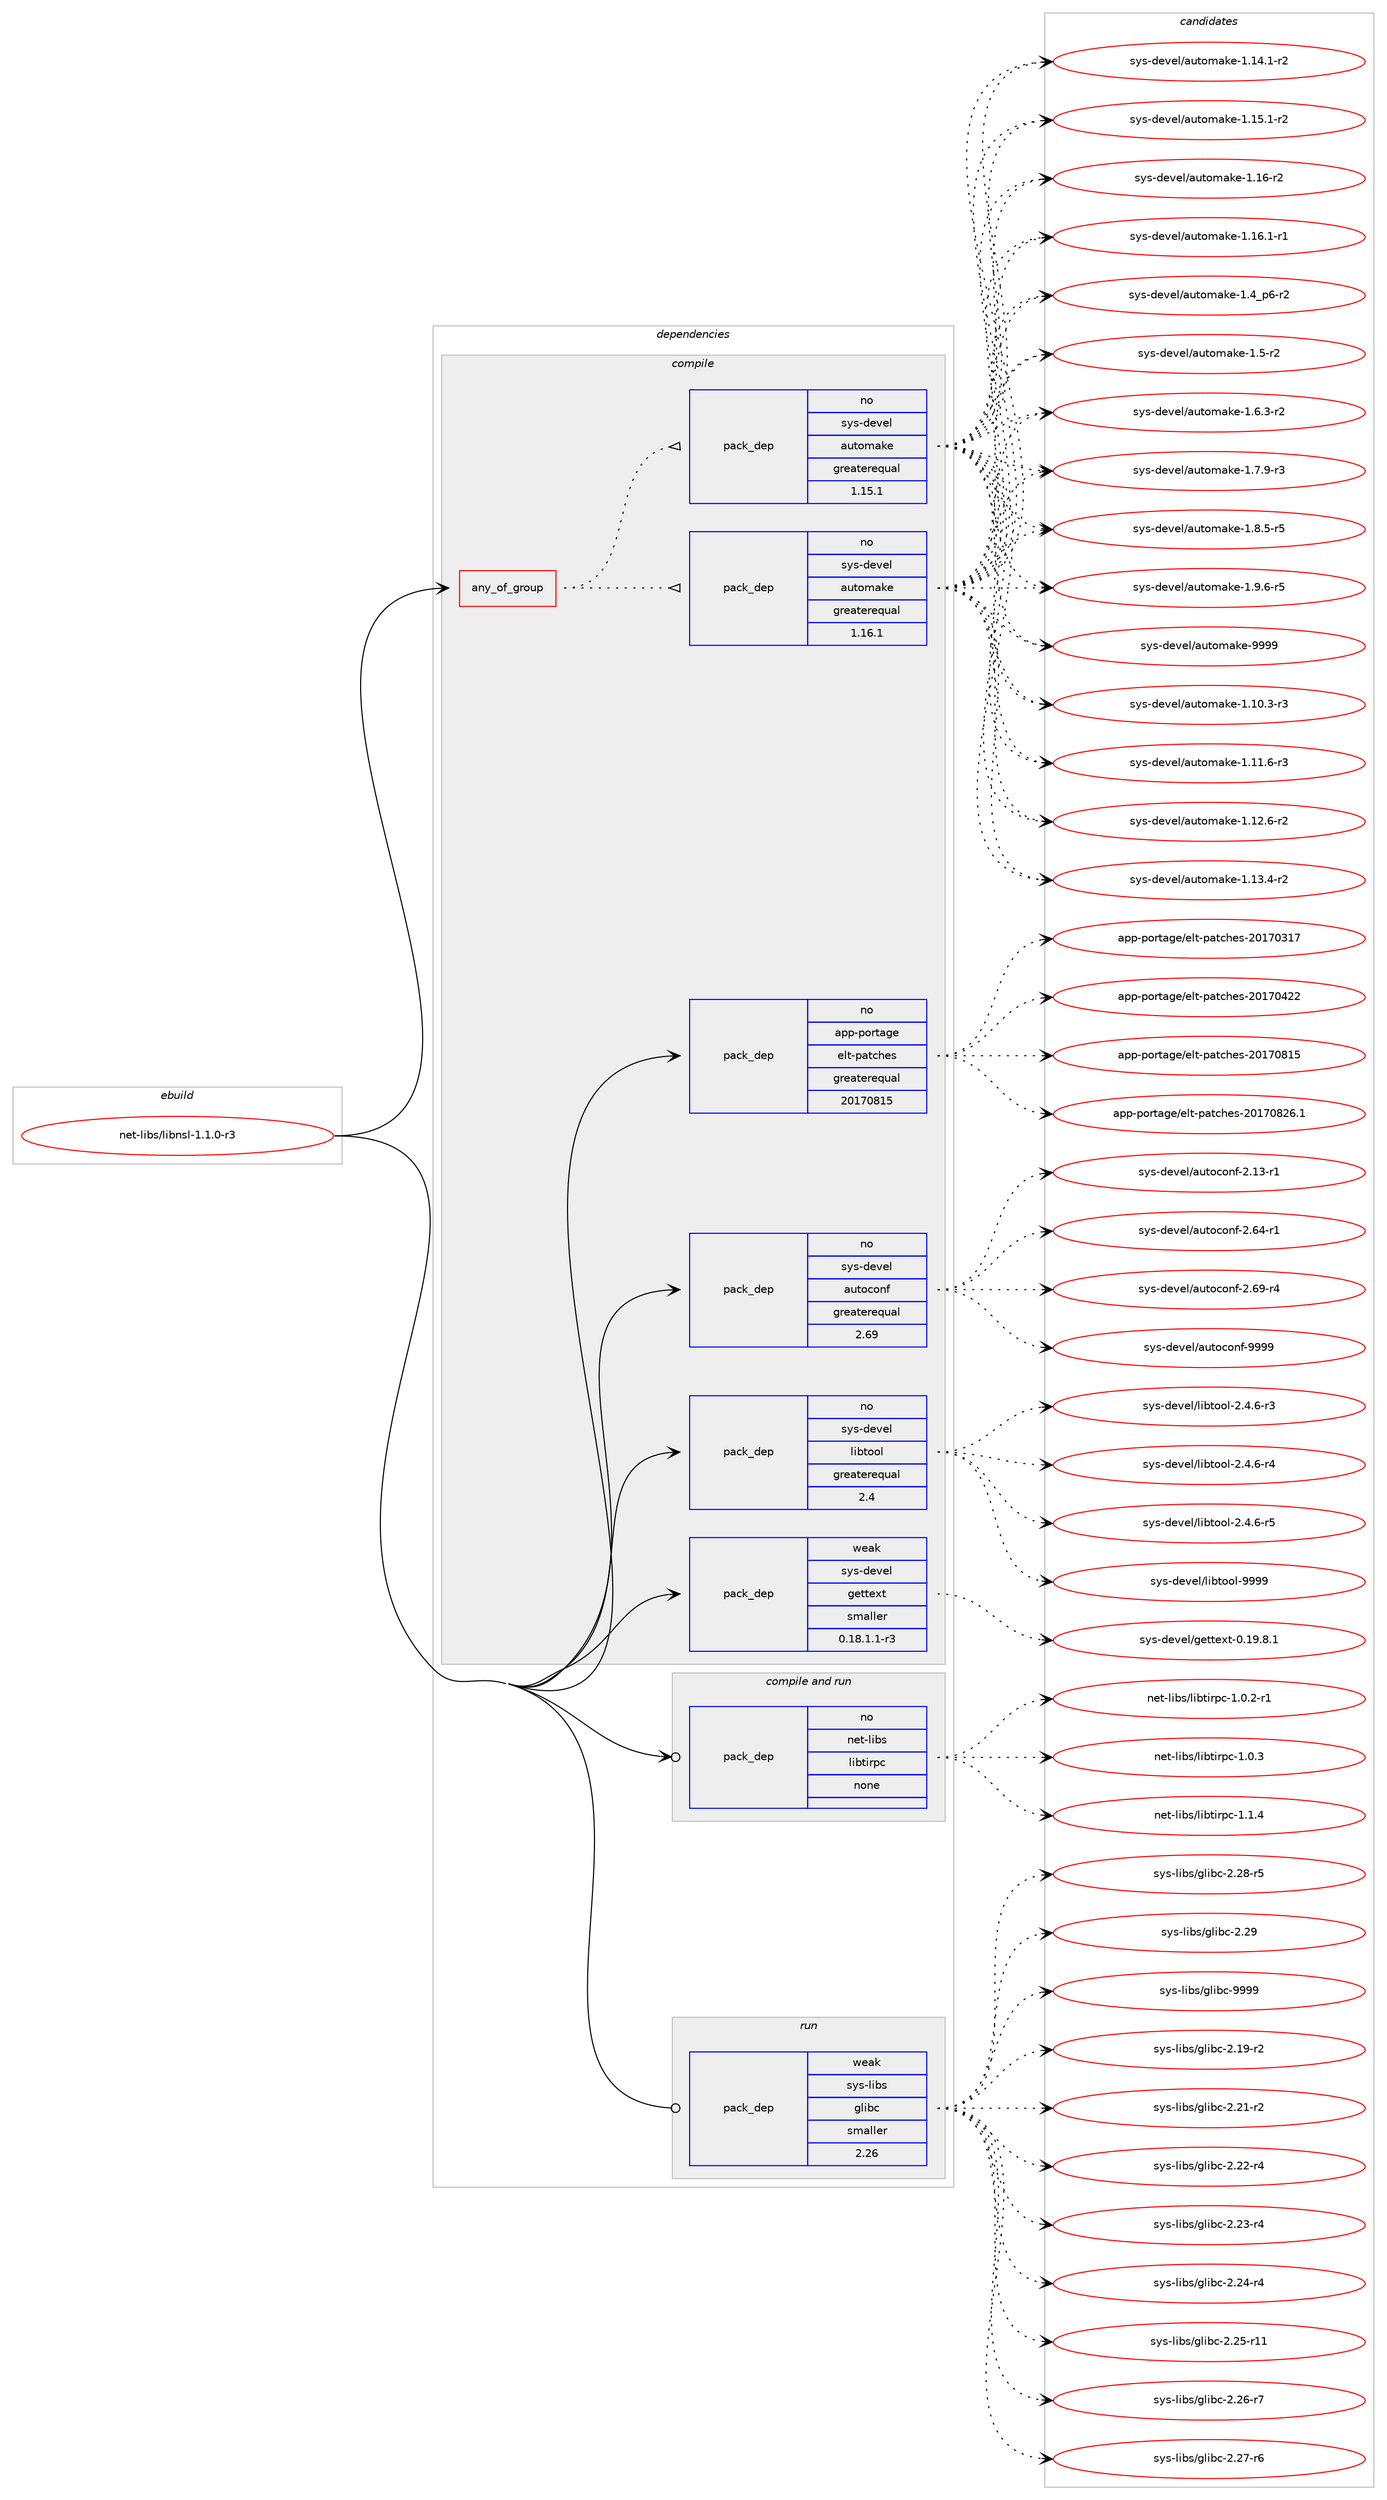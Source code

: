 digraph prolog {

# *************
# Graph options
# *************

newrank=true;
concentrate=true;
compound=true;
graph [rankdir=LR,fontname=Helvetica,fontsize=10,ranksep=1.5];#, ranksep=2.5, nodesep=0.2];
edge  [arrowhead=vee];
node  [fontname=Helvetica,fontsize=10];

# **********
# The ebuild
# **********

subgraph cluster_leftcol {
color=gray;
rank=same;
label=<<i>ebuild</i>>;
id [label="net-libs/libnsl-1.1.0-r3", color=red, width=4, href="../net-libs/libnsl-1.1.0-r3.svg"];
}

# ****************
# The dependencies
# ****************

subgraph cluster_midcol {
color=gray;
label=<<i>dependencies</i>>;
subgraph cluster_compile {
fillcolor="#eeeeee";
style=filled;
label=<<i>compile</i>>;
subgraph any26140 {
dependency1660013 [label=<<TABLE BORDER="0" CELLBORDER="1" CELLSPACING="0" CELLPADDING="4"><TR><TD CELLPADDING="10">any_of_group</TD></TR></TABLE>>, shape=none, color=red];subgraph pack1186839 {
dependency1660014 [label=<<TABLE BORDER="0" CELLBORDER="1" CELLSPACING="0" CELLPADDING="4" WIDTH="220"><TR><TD ROWSPAN="6" CELLPADDING="30">pack_dep</TD></TR><TR><TD WIDTH="110">no</TD></TR><TR><TD>sys-devel</TD></TR><TR><TD>automake</TD></TR><TR><TD>greaterequal</TD></TR><TR><TD>1.16.1</TD></TR></TABLE>>, shape=none, color=blue];
}
dependency1660013:e -> dependency1660014:w [weight=20,style="dotted",arrowhead="oinv"];
subgraph pack1186840 {
dependency1660015 [label=<<TABLE BORDER="0" CELLBORDER="1" CELLSPACING="0" CELLPADDING="4" WIDTH="220"><TR><TD ROWSPAN="6" CELLPADDING="30">pack_dep</TD></TR><TR><TD WIDTH="110">no</TD></TR><TR><TD>sys-devel</TD></TR><TR><TD>automake</TD></TR><TR><TD>greaterequal</TD></TR><TR><TD>1.15.1</TD></TR></TABLE>>, shape=none, color=blue];
}
dependency1660013:e -> dependency1660015:w [weight=20,style="dotted",arrowhead="oinv"];
}
id:e -> dependency1660013:w [weight=20,style="solid",arrowhead="vee"];
subgraph pack1186841 {
dependency1660016 [label=<<TABLE BORDER="0" CELLBORDER="1" CELLSPACING="0" CELLPADDING="4" WIDTH="220"><TR><TD ROWSPAN="6" CELLPADDING="30">pack_dep</TD></TR><TR><TD WIDTH="110">no</TD></TR><TR><TD>app-portage</TD></TR><TR><TD>elt-patches</TD></TR><TR><TD>greaterequal</TD></TR><TR><TD>20170815</TD></TR></TABLE>>, shape=none, color=blue];
}
id:e -> dependency1660016:w [weight=20,style="solid",arrowhead="vee"];
subgraph pack1186842 {
dependency1660017 [label=<<TABLE BORDER="0" CELLBORDER="1" CELLSPACING="0" CELLPADDING="4" WIDTH="220"><TR><TD ROWSPAN="6" CELLPADDING="30">pack_dep</TD></TR><TR><TD WIDTH="110">no</TD></TR><TR><TD>sys-devel</TD></TR><TR><TD>autoconf</TD></TR><TR><TD>greaterequal</TD></TR><TR><TD>2.69</TD></TR></TABLE>>, shape=none, color=blue];
}
id:e -> dependency1660017:w [weight=20,style="solid",arrowhead="vee"];
subgraph pack1186843 {
dependency1660018 [label=<<TABLE BORDER="0" CELLBORDER="1" CELLSPACING="0" CELLPADDING="4" WIDTH="220"><TR><TD ROWSPAN="6" CELLPADDING="30">pack_dep</TD></TR><TR><TD WIDTH="110">no</TD></TR><TR><TD>sys-devel</TD></TR><TR><TD>libtool</TD></TR><TR><TD>greaterequal</TD></TR><TR><TD>2.4</TD></TR></TABLE>>, shape=none, color=blue];
}
id:e -> dependency1660018:w [weight=20,style="solid",arrowhead="vee"];
subgraph pack1186844 {
dependency1660019 [label=<<TABLE BORDER="0" CELLBORDER="1" CELLSPACING="0" CELLPADDING="4" WIDTH="220"><TR><TD ROWSPAN="6" CELLPADDING="30">pack_dep</TD></TR><TR><TD WIDTH="110">weak</TD></TR><TR><TD>sys-devel</TD></TR><TR><TD>gettext</TD></TR><TR><TD>smaller</TD></TR><TR><TD>0.18.1.1-r3</TD></TR></TABLE>>, shape=none, color=blue];
}
id:e -> dependency1660019:w [weight=20,style="solid",arrowhead="vee"];
}
subgraph cluster_compileandrun {
fillcolor="#eeeeee";
style=filled;
label=<<i>compile and run</i>>;
subgraph pack1186845 {
dependency1660020 [label=<<TABLE BORDER="0" CELLBORDER="1" CELLSPACING="0" CELLPADDING="4" WIDTH="220"><TR><TD ROWSPAN="6" CELLPADDING="30">pack_dep</TD></TR><TR><TD WIDTH="110">no</TD></TR><TR><TD>net-libs</TD></TR><TR><TD>libtirpc</TD></TR><TR><TD>none</TD></TR><TR><TD></TD></TR></TABLE>>, shape=none, color=blue];
}
id:e -> dependency1660020:w [weight=20,style="solid",arrowhead="odotvee"];
}
subgraph cluster_run {
fillcolor="#eeeeee";
style=filled;
label=<<i>run</i>>;
subgraph pack1186846 {
dependency1660021 [label=<<TABLE BORDER="0" CELLBORDER="1" CELLSPACING="0" CELLPADDING="4" WIDTH="220"><TR><TD ROWSPAN="6" CELLPADDING="30">pack_dep</TD></TR><TR><TD WIDTH="110">weak</TD></TR><TR><TD>sys-libs</TD></TR><TR><TD>glibc</TD></TR><TR><TD>smaller</TD></TR><TR><TD>2.26</TD></TR></TABLE>>, shape=none, color=blue];
}
id:e -> dependency1660021:w [weight=20,style="solid",arrowhead="odot"];
}
}

# **************
# The candidates
# **************

subgraph cluster_choices {
rank=same;
color=gray;
label=<<i>candidates</i>>;

subgraph choice1186839 {
color=black;
nodesep=1;
choice11512111545100101118101108479711711611110997107101454946494846514511451 [label="sys-devel/automake-1.10.3-r3", color=red, width=4,href="../sys-devel/automake-1.10.3-r3.svg"];
choice11512111545100101118101108479711711611110997107101454946494946544511451 [label="sys-devel/automake-1.11.6-r3", color=red, width=4,href="../sys-devel/automake-1.11.6-r3.svg"];
choice11512111545100101118101108479711711611110997107101454946495046544511450 [label="sys-devel/automake-1.12.6-r2", color=red, width=4,href="../sys-devel/automake-1.12.6-r2.svg"];
choice11512111545100101118101108479711711611110997107101454946495146524511450 [label="sys-devel/automake-1.13.4-r2", color=red, width=4,href="../sys-devel/automake-1.13.4-r2.svg"];
choice11512111545100101118101108479711711611110997107101454946495246494511450 [label="sys-devel/automake-1.14.1-r2", color=red, width=4,href="../sys-devel/automake-1.14.1-r2.svg"];
choice11512111545100101118101108479711711611110997107101454946495346494511450 [label="sys-devel/automake-1.15.1-r2", color=red, width=4,href="../sys-devel/automake-1.15.1-r2.svg"];
choice1151211154510010111810110847971171161111099710710145494649544511450 [label="sys-devel/automake-1.16-r2", color=red, width=4,href="../sys-devel/automake-1.16-r2.svg"];
choice11512111545100101118101108479711711611110997107101454946495446494511449 [label="sys-devel/automake-1.16.1-r1", color=red, width=4,href="../sys-devel/automake-1.16.1-r1.svg"];
choice115121115451001011181011084797117116111109971071014549465295112544511450 [label="sys-devel/automake-1.4_p6-r2", color=red, width=4,href="../sys-devel/automake-1.4_p6-r2.svg"];
choice11512111545100101118101108479711711611110997107101454946534511450 [label="sys-devel/automake-1.5-r2", color=red, width=4,href="../sys-devel/automake-1.5-r2.svg"];
choice115121115451001011181011084797117116111109971071014549465446514511450 [label="sys-devel/automake-1.6.3-r2", color=red, width=4,href="../sys-devel/automake-1.6.3-r2.svg"];
choice115121115451001011181011084797117116111109971071014549465546574511451 [label="sys-devel/automake-1.7.9-r3", color=red, width=4,href="../sys-devel/automake-1.7.9-r3.svg"];
choice115121115451001011181011084797117116111109971071014549465646534511453 [label="sys-devel/automake-1.8.5-r5", color=red, width=4,href="../sys-devel/automake-1.8.5-r5.svg"];
choice115121115451001011181011084797117116111109971071014549465746544511453 [label="sys-devel/automake-1.9.6-r5", color=red, width=4,href="../sys-devel/automake-1.9.6-r5.svg"];
choice115121115451001011181011084797117116111109971071014557575757 [label="sys-devel/automake-9999", color=red, width=4,href="../sys-devel/automake-9999.svg"];
dependency1660014:e -> choice11512111545100101118101108479711711611110997107101454946494846514511451:w [style=dotted,weight="100"];
dependency1660014:e -> choice11512111545100101118101108479711711611110997107101454946494946544511451:w [style=dotted,weight="100"];
dependency1660014:e -> choice11512111545100101118101108479711711611110997107101454946495046544511450:w [style=dotted,weight="100"];
dependency1660014:e -> choice11512111545100101118101108479711711611110997107101454946495146524511450:w [style=dotted,weight="100"];
dependency1660014:e -> choice11512111545100101118101108479711711611110997107101454946495246494511450:w [style=dotted,weight="100"];
dependency1660014:e -> choice11512111545100101118101108479711711611110997107101454946495346494511450:w [style=dotted,weight="100"];
dependency1660014:e -> choice1151211154510010111810110847971171161111099710710145494649544511450:w [style=dotted,weight="100"];
dependency1660014:e -> choice11512111545100101118101108479711711611110997107101454946495446494511449:w [style=dotted,weight="100"];
dependency1660014:e -> choice115121115451001011181011084797117116111109971071014549465295112544511450:w [style=dotted,weight="100"];
dependency1660014:e -> choice11512111545100101118101108479711711611110997107101454946534511450:w [style=dotted,weight="100"];
dependency1660014:e -> choice115121115451001011181011084797117116111109971071014549465446514511450:w [style=dotted,weight="100"];
dependency1660014:e -> choice115121115451001011181011084797117116111109971071014549465546574511451:w [style=dotted,weight="100"];
dependency1660014:e -> choice115121115451001011181011084797117116111109971071014549465646534511453:w [style=dotted,weight="100"];
dependency1660014:e -> choice115121115451001011181011084797117116111109971071014549465746544511453:w [style=dotted,weight="100"];
dependency1660014:e -> choice115121115451001011181011084797117116111109971071014557575757:w [style=dotted,weight="100"];
}
subgraph choice1186840 {
color=black;
nodesep=1;
choice11512111545100101118101108479711711611110997107101454946494846514511451 [label="sys-devel/automake-1.10.3-r3", color=red, width=4,href="../sys-devel/automake-1.10.3-r3.svg"];
choice11512111545100101118101108479711711611110997107101454946494946544511451 [label="sys-devel/automake-1.11.6-r3", color=red, width=4,href="../sys-devel/automake-1.11.6-r3.svg"];
choice11512111545100101118101108479711711611110997107101454946495046544511450 [label="sys-devel/automake-1.12.6-r2", color=red, width=4,href="../sys-devel/automake-1.12.6-r2.svg"];
choice11512111545100101118101108479711711611110997107101454946495146524511450 [label="sys-devel/automake-1.13.4-r2", color=red, width=4,href="../sys-devel/automake-1.13.4-r2.svg"];
choice11512111545100101118101108479711711611110997107101454946495246494511450 [label="sys-devel/automake-1.14.1-r2", color=red, width=4,href="../sys-devel/automake-1.14.1-r2.svg"];
choice11512111545100101118101108479711711611110997107101454946495346494511450 [label="sys-devel/automake-1.15.1-r2", color=red, width=4,href="../sys-devel/automake-1.15.1-r2.svg"];
choice1151211154510010111810110847971171161111099710710145494649544511450 [label="sys-devel/automake-1.16-r2", color=red, width=4,href="../sys-devel/automake-1.16-r2.svg"];
choice11512111545100101118101108479711711611110997107101454946495446494511449 [label="sys-devel/automake-1.16.1-r1", color=red, width=4,href="../sys-devel/automake-1.16.1-r1.svg"];
choice115121115451001011181011084797117116111109971071014549465295112544511450 [label="sys-devel/automake-1.4_p6-r2", color=red, width=4,href="../sys-devel/automake-1.4_p6-r2.svg"];
choice11512111545100101118101108479711711611110997107101454946534511450 [label="sys-devel/automake-1.5-r2", color=red, width=4,href="../sys-devel/automake-1.5-r2.svg"];
choice115121115451001011181011084797117116111109971071014549465446514511450 [label="sys-devel/automake-1.6.3-r2", color=red, width=4,href="../sys-devel/automake-1.6.3-r2.svg"];
choice115121115451001011181011084797117116111109971071014549465546574511451 [label="sys-devel/automake-1.7.9-r3", color=red, width=4,href="../sys-devel/automake-1.7.9-r3.svg"];
choice115121115451001011181011084797117116111109971071014549465646534511453 [label="sys-devel/automake-1.8.5-r5", color=red, width=4,href="../sys-devel/automake-1.8.5-r5.svg"];
choice115121115451001011181011084797117116111109971071014549465746544511453 [label="sys-devel/automake-1.9.6-r5", color=red, width=4,href="../sys-devel/automake-1.9.6-r5.svg"];
choice115121115451001011181011084797117116111109971071014557575757 [label="sys-devel/automake-9999", color=red, width=4,href="../sys-devel/automake-9999.svg"];
dependency1660015:e -> choice11512111545100101118101108479711711611110997107101454946494846514511451:w [style=dotted,weight="100"];
dependency1660015:e -> choice11512111545100101118101108479711711611110997107101454946494946544511451:w [style=dotted,weight="100"];
dependency1660015:e -> choice11512111545100101118101108479711711611110997107101454946495046544511450:w [style=dotted,weight="100"];
dependency1660015:e -> choice11512111545100101118101108479711711611110997107101454946495146524511450:w [style=dotted,weight="100"];
dependency1660015:e -> choice11512111545100101118101108479711711611110997107101454946495246494511450:w [style=dotted,weight="100"];
dependency1660015:e -> choice11512111545100101118101108479711711611110997107101454946495346494511450:w [style=dotted,weight="100"];
dependency1660015:e -> choice1151211154510010111810110847971171161111099710710145494649544511450:w [style=dotted,weight="100"];
dependency1660015:e -> choice11512111545100101118101108479711711611110997107101454946495446494511449:w [style=dotted,weight="100"];
dependency1660015:e -> choice115121115451001011181011084797117116111109971071014549465295112544511450:w [style=dotted,weight="100"];
dependency1660015:e -> choice11512111545100101118101108479711711611110997107101454946534511450:w [style=dotted,weight="100"];
dependency1660015:e -> choice115121115451001011181011084797117116111109971071014549465446514511450:w [style=dotted,weight="100"];
dependency1660015:e -> choice115121115451001011181011084797117116111109971071014549465546574511451:w [style=dotted,weight="100"];
dependency1660015:e -> choice115121115451001011181011084797117116111109971071014549465646534511453:w [style=dotted,weight="100"];
dependency1660015:e -> choice115121115451001011181011084797117116111109971071014549465746544511453:w [style=dotted,weight="100"];
dependency1660015:e -> choice115121115451001011181011084797117116111109971071014557575757:w [style=dotted,weight="100"];
}
subgraph choice1186841 {
color=black;
nodesep=1;
choice97112112451121111141169710310147101108116451129711699104101115455048495548514955 [label="app-portage/elt-patches-20170317", color=red, width=4,href="../app-portage/elt-patches-20170317.svg"];
choice97112112451121111141169710310147101108116451129711699104101115455048495548525050 [label="app-portage/elt-patches-20170422", color=red, width=4,href="../app-portage/elt-patches-20170422.svg"];
choice97112112451121111141169710310147101108116451129711699104101115455048495548564953 [label="app-portage/elt-patches-20170815", color=red, width=4,href="../app-portage/elt-patches-20170815.svg"];
choice971121124511211111411697103101471011081164511297116991041011154550484955485650544649 [label="app-portage/elt-patches-20170826.1", color=red, width=4,href="../app-portage/elt-patches-20170826.1.svg"];
dependency1660016:e -> choice97112112451121111141169710310147101108116451129711699104101115455048495548514955:w [style=dotted,weight="100"];
dependency1660016:e -> choice97112112451121111141169710310147101108116451129711699104101115455048495548525050:w [style=dotted,weight="100"];
dependency1660016:e -> choice97112112451121111141169710310147101108116451129711699104101115455048495548564953:w [style=dotted,weight="100"];
dependency1660016:e -> choice971121124511211111411697103101471011081164511297116991041011154550484955485650544649:w [style=dotted,weight="100"];
}
subgraph choice1186842 {
color=black;
nodesep=1;
choice1151211154510010111810110847971171161119911111010245504649514511449 [label="sys-devel/autoconf-2.13-r1", color=red, width=4,href="../sys-devel/autoconf-2.13-r1.svg"];
choice1151211154510010111810110847971171161119911111010245504654524511449 [label="sys-devel/autoconf-2.64-r1", color=red, width=4,href="../sys-devel/autoconf-2.64-r1.svg"];
choice1151211154510010111810110847971171161119911111010245504654574511452 [label="sys-devel/autoconf-2.69-r4", color=red, width=4,href="../sys-devel/autoconf-2.69-r4.svg"];
choice115121115451001011181011084797117116111991111101024557575757 [label="sys-devel/autoconf-9999", color=red, width=4,href="../sys-devel/autoconf-9999.svg"];
dependency1660017:e -> choice1151211154510010111810110847971171161119911111010245504649514511449:w [style=dotted,weight="100"];
dependency1660017:e -> choice1151211154510010111810110847971171161119911111010245504654524511449:w [style=dotted,weight="100"];
dependency1660017:e -> choice1151211154510010111810110847971171161119911111010245504654574511452:w [style=dotted,weight="100"];
dependency1660017:e -> choice115121115451001011181011084797117116111991111101024557575757:w [style=dotted,weight="100"];
}
subgraph choice1186843 {
color=black;
nodesep=1;
choice1151211154510010111810110847108105981161111111084550465246544511451 [label="sys-devel/libtool-2.4.6-r3", color=red, width=4,href="../sys-devel/libtool-2.4.6-r3.svg"];
choice1151211154510010111810110847108105981161111111084550465246544511452 [label="sys-devel/libtool-2.4.6-r4", color=red, width=4,href="../sys-devel/libtool-2.4.6-r4.svg"];
choice1151211154510010111810110847108105981161111111084550465246544511453 [label="sys-devel/libtool-2.4.6-r5", color=red, width=4,href="../sys-devel/libtool-2.4.6-r5.svg"];
choice1151211154510010111810110847108105981161111111084557575757 [label="sys-devel/libtool-9999", color=red, width=4,href="../sys-devel/libtool-9999.svg"];
dependency1660018:e -> choice1151211154510010111810110847108105981161111111084550465246544511451:w [style=dotted,weight="100"];
dependency1660018:e -> choice1151211154510010111810110847108105981161111111084550465246544511452:w [style=dotted,weight="100"];
dependency1660018:e -> choice1151211154510010111810110847108105981161111111084550465246544511453:w [style=dotted,weight="100"];
dependency1660018:e -> choice1151211154510010111810110847108105981161111111084557575757:w [style=dotted,weight="100"];
}
subgraph choice1186844 {
color=black;
nodesep=1;
choice1151211154510010111810110847103101116116101120116454846495746564649 [label="sys-devel/gettext-0.19.8.1", color=red, width=4,href="../sys-devel/gettext-0.19.8.1.svg"];
dependency1660019:e -> choice1151211154510010111810110847103101116116101120116454846495746564649:w [style=dotted,weight="100"];
}
subgraph choice1186845 {
color=black;
nodesep=1;
choice11010111645108105981154710810598116105114112994549464846504511449 [label="net-libs/libtirpc-1.0.2-r1", color=red, width=4,href="../net-libs/libtirpc-1.0.2-r1.svg"];
choice1101011164510810598115471081059811610511411299454946484651 [label="net-libs/libtirpc-1.0.3", color=red, width=4,href="../net-libs/libtirpc-1.0.3.svg"];
choice1101011164510810598115471081059811610511411299454946494652 [label="net-libs/libtirpc-1.1.4", color=red, width=4,href="../net-libs/libtirpc-1.1.4.svg"];
dependency1660020:e -> choice11010111645108105981154710810598116105114112994549464846504511449:w [style=dotted,weight="100"];
dependency1660020:e -> choice1101011164510810598115471081059811610511411299454946484651:w [style=dotted,weight="100"];
dependency1660020:e -> choice1101011164510810598115471081059811610511411299454946494652:w [style=dotted,weight="100"];
}
subgraph choice1186846 {
color=black;
nodesep=1;
choice115121115451081059811547103108105989945504649574511450 [label="sys-libs/glibc-2.19-r2", color=red, width=4,href="../sys-libs/glibc-2.19-r2.svg"];
choice115121115451081059811547103108105989945504650494511450 [label="sys-libs/glibc-2.21-r2", color=red, width=4,href="../sys-libs/glibc-2.21-r2.svg"];
choice115121115451081059811547103108105989945504650504511452 [label="sys-libs/glibc-2.22-r4", color=red, width=4,href="../sys-libs/glibc-2.22-r4.svg"];
choice115121115451081059811547103108105989945504650514511452 [label="sys-libs/glibc-2.23-r4", color=red, width=4,href="../sys-libs/glibc-2.23-r4.svg"];
choice115121115451081059811547103108105989945504650524511452 [label="sys-libs/glibc-2.24-r4", color=red, width=4,href="../sys-libs/glibc-2.24-r4.svg"];
choice11512111545108105981154710310810598994550465053451144949 [label="sys-libs/glibc-2.25-r11", color=red, width=4,href="../sys-libs/glibc-2.25-r11.svg"];
choice115121115451081059811547103108105989945504650544511455 [label="sys-libs/glibc-2.26-r7", color=red, width=4,href="../sys-libs/glibc-2.26-r7.svg"];
choice115121115451081059811547103108105989945504650554511454 [label="sys-libs/glibc-2.27-r6", color=red, width=4,href="../sys-libs/glibc-2.27-r6.svg"];
choice115121115451081059811547103108105989945504650564511453 [label="sys-libs/glibc-2.28-r5", color=red, width=4,href="../sys-libs/glibc-2.28-r5.svg"];
choice11512111545108105981154710310810598994550465057 [label="sys-libs/glibc-2.29", color=red, width=4,href="../sys-libs/glibc-2.29.svg"];
choice11512111545108105981154710310810598994557575757 [label="sys-libs/glibc-9999", color=red, width=4,href="../sys-libs/glibc-9999.svg"];
dependency1660021:e -> choice115121115451081059811547103108105989945504649574511450:w [style=dotted,weight="100"];
dependency1660021:e -> choice115121115451081059811547103108105989945504650494511450:w [style=dotted,weight="100"];
dependency1660021:e -> choice115121115451081059811547103108105989945504650504511452:w [style=dotted,weight="100"];
dependency1660021:e -> choice115121115451081059811547103108105989945504650514511452:w [style=dotted,weight="100"];
dependency1660021:e -> choice115121115451081059811547103108105989945504650524511452:w [style=dotted,weight="100"];
dependency1660021:e -> choice11512111545108105981154710310810598994550465053451144949:w [style=dotted,weight="100"];
dependency1660021:e -> choice115121115451081059811547103108105989945504650544511455:w [style=dotted,weight="100"];
dependency1660021:e -> choice115121115451081059811547103108105989945504650554511454:w [style=dotted,weight="100"];
dependency1660021:e -> choice115121115451081059811547103108105989945504650564511453:w [style=dotted,weight="100"];
dependency1660021:e -> choice11512111545108105981154710310810598994550465057:w [style=dotted,weight="100"];
dependency1660021:e -> choice11512111545108105981154710310810598994557575757:w [style=dotted,weight="100"];
}
}

}
